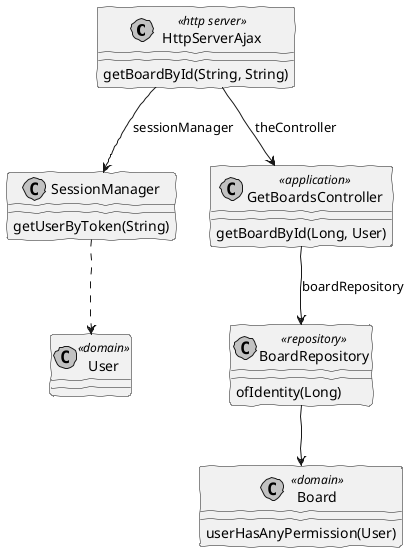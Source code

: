 @startuml
'http://plantuml.com/skinparam.html
skinparam handwritten true
skinparam monochrome true
skinparam packageStyle rect
skinparam defaultFontName FG Virgil
skinparam shadowing false


class HttpServerAjax <<http server>>
class SessionManager
class GetBoardsController <<application>>
class BoardRepository <<repository>>
class User <<domain>>
class Board <<domain>>

HttpServerAjax --> GetBoardsController: theController
HttpServerAjax --> SessionManager: sessionManager
GetBoardsController --> BoardRepository: boardRepository
SessionManager ..> User
BoardRepository --> Board



HttpServerAjax : getBoardById(String, String)
SessionManager : getUserByToken(String)
GetBoardsController : getBoardById(Long, User)
BoardRepository : ofIdentity(Long)
Board : userHasAnyPermission(User)

@enduml